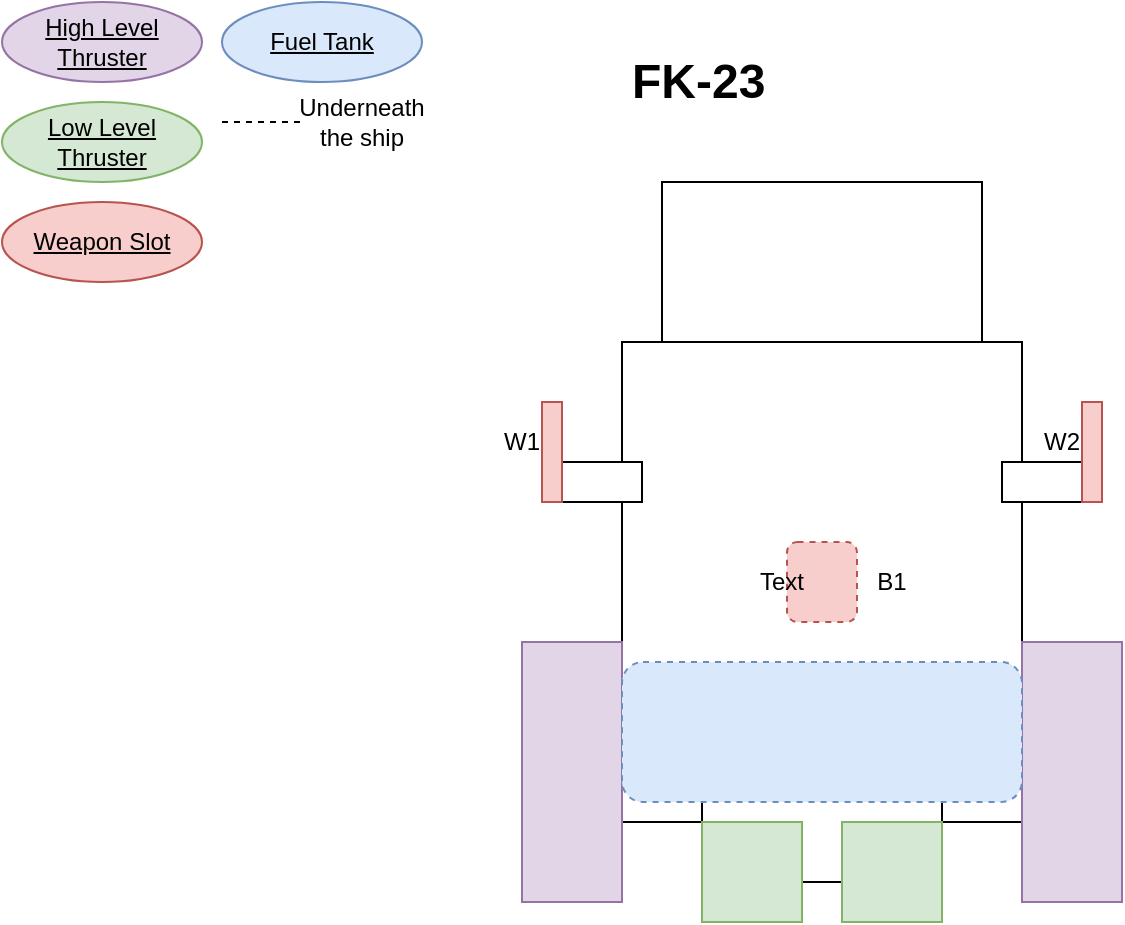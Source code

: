 <mxfile version="13.0.1" type="device"><diagram id="451QG2KkwpZAX9TyHS70" name="Page-1"><mxGraphModel dx="981" dy="526" grid="1" gridSize="10" guides="1" tooltips="1" connect="1" arrows="1" fold="1" page="1" pageScale="1" pageWidth="850" pageHeight="1100" math="0" shadow="0"><root><mxCell id="0"/><mxCell id="1" parent="0"/><mxCell id="BFOJLIZUagu-pFCMkl3w-1" value="" style="rounded=0;whiteSpace=wrap;html=1;" vertex="1" parent="1"><mxGeometry x="320" y="180" width="200" height="240" as="geometry"/></mxCell><mxCell id="BFOJLIZUagu-pFCMkl3w-2" value="" style="rounded=0;whiteSpace=wrap;html=1;fillColor=#e1d5e7;strokeColor=#9673a6;" vertex="1" parent="1"><mxGeometry x="270" y="330" width="50" height="130" as="geometry"/></mxCell><mxCell id="BFOJLIZUagu-pFCMkl3w-3" value="" style="rounded=0;whiteSpace=wrap;html=1;fillColor=#e1d5e7;strokeColor=#9673a6;" vertex="1" parent="1"><mxGeometry x="520" y="330" width="50" height="130" as="geometry"/></mxCell><mxCell id="BFOJLIZUagu-pFCMkl3w-4" value="" style="rounded=0;whiteSpace=wrap;html=1;" vertex="1" parent="1"><mxGeometry x="360" y="400" width="120" height="50" as="geometry"/></mxCell><mxCell id="BFOJLIZUagu-pFCMkl3w-6" value="" style="rounded=0;whiteSpace=wrap;html=1;fillColor=#d5e8d4;strokeColor=#82b366;" vertex="1" parent="1"><mxGeometry x="360" y="420" width="50" height="50" as="geometry"/></mxCell><mxCell id="BFOJLIZUagu-pFCMkl3w-7" value="" style="rounded=0;whiteSpace=wrap;html=1;fillColor=#d5e8d4;strokeColor=#82b366;" vertex="1" parent="1"><mxGeometry x="430" y="420" width="50" height="50" as="geometry"/></mxCell><mxCell id="BFOJLIZUagu-pFCMkl3w-14" value="High Level Thruster" style="ellipse;whiteSpace=wrap;html=1;align=center;fontStyle=4;fillColor=#e1d5e7;strokeColor=#9673a6;" vertex="1" parent="1"><mxGeometry x="10" y="10" width="100" height="40" as="geometry"/></mxCell><mxCell id="BFOJLIZUagu-pFCMkl3w-16" value="Low Level Thruster" style="ellipse;whiteSpace=wrap;html=1;align=center;fontStyle=4;fillColor=#d5e8d4;strokeColor=#82b366;" vertex="1" parent="1"><mxGeometry x="10" y="60" width="100" height="40" as="geometry"/></mxCell><mxCell id="BFOJLIZUagu-pFCMkl3w-17" value="Weapon Slot" style="ellipse;whiteSpace=wrap;html=1;align=center;fontStyle=4;fillColor=#f8cecc;strokeColor=#b85450;" vertex="1" parent="1"><mxGeometry x="10" y="110" width="100" height="40" as="geometry"/></mxCell><mxCell id="BFOJLIZUagu-pFCMkl3w-18" value="" style="rounded=0;whiteSpace=wrap;html=1;" vertex="1" parent="1"><mxGeometry x="280" y="240" width="50" height="20" as="geometry"/></mxCell><mxCell id="BFOJLIZUagu-pFCMkl3w-19" value="" style="rounded=0;whiteSpace=wrap;html=1;rotation=-90;fillColor=#f8cecc;strokeColor=#b85450;" vertex="1" parent="1"><mxGeometry x="260" y="230" width="50" height="10" as="geometry"/></mxCell><mxCell id="BFOJLIZUagu-pFCMkl3w-20" value="" style="rounded=0;whiteSpace=wrap;html=1;" vertex="1" parent="1"><mxGeometry x="510" y="240" width="50" height="20" as="geometry"/></mxCell><mxCell id="BFOJLIZUagu-pFCMkl3w-21" value="" style="rounded=0;whiteSpace=wrap;html=1;rotation=-90;fillColor=#f8cecc;strokeColor=#b85450;" vertex="1" parent="1"><mxGeometry x="530" y="230" width="50" height="10" as="geometry"/></mxCell><mxCell id="BFOJLIZUagu-pFCMkl3w-24" value="W1" style="text;html=1;strokeColor=none;fillColor=none;align=center;verticalAlign=middle;whiteSpace=wrap;rounded=0;" vertex="1" parent="1"><mxGeometry x="250" y="220" width="40" height="20" as="geometry"/></mxCell><mxCell id="BFOJLIZUagu-pFCMkl3w-25" value="W2" style="text;html=1;strokeColor=none;fillColor=none;align=center;verticalAlign=middle;whiteSpace=wrap;rounded=0;" vertex="1" parent="1"><mxGeometry x="520" y="220" width="40" height="20" as="geometry"/></mxCell><mxCell id="BFOJLIZUagu-pFCMkl3w-26" value="" style="rounded=1;whiteSpace=wrap;html=1;fillColor=#f8cecc;strokeColor=#b85450;dashed=1;" vertex="1" parent="1"><mxGeometry x="402.5" y="280" width="35" height="40" as="geometry"/></mxCell><mxCell id="BFOJLIZUagu-pFCMkl3w-27" value="B1" style="text;html=1;strokeColor=none;fillColor=none;align=center;verticalAlign=middle;whiteSpace=wrap;rounded=0;" vertex="1" parent="1"><mxGeometry x="435" y="290" width="40" height="20" as="geometry"/></mxCell><mxCell id="BFOJLIZUagu-pFCMkl3w-28" value="" style="rounded=1;whiteSpace=wrap;html=1;dashed=1;fillColor=#dae8fc;strokeColor=#6c8ebf;" vertex="1" parent="1"><mxGeometry x="320" y="340" width="200" height="70" as="geometry"/></mxCell><mxCell id="BFOJLIZUagu-pFCMkl3w-29" value="Fuel Tank" style="ellipse;whiteSpace=wrap;html=1;align=center;fontStyle=4;fillColor=#dae8fc;strokeColor=#6c8ebf;" vertex="1" parent="1"><mxGeometry x="120" y="10" width="100" height="40" as="geometry"/></mxCell><mxCell id="BFOJLIZUagu-pFCMkl3w-30" value="Text" style="text;html=1;strokeColor=none;fillColor=none;align=center;verticalAlign=middle;whiteSpace=wrap;rounded=0;dashed=1;" vertex="1" parent="1"><mxGeometry x="380" y="290" width="40" height="20" as="geometry"/></mxCell><mxCell id="BFOJLIZUagu-pFCMkl3w-31" value="&lt;h1&gt;FK-23&lt;/h1&gt;" style="text;html=1;strokeColor=none;fillColor=none;spacing=5;spacingTop=-20;whiteSpace=wrap;overflow=hidden;rounded=0;dashed=1;" vertex="1" parent="1"><mxGeometry x="320" y="30" width="190" height="40" as="geometry"/></mxCell><mxCell id="BFOJLIZUagu-pFCMkl3w-32" value="" style="rounded=0;whiteSpace=wrap;html=1;" vertex="1" parent="1"><mxGeometry x="340" y="100" width="160" height="80" as="geometry"/></mxCell><mxCell id="BFOJLIZUagu-pFCMkl3w-33" value="" style="endArrow=none;dashed=1;html=1;" edge="1" parent="1"><mxGeometry width="50" height="50" relative="1" as="geometry"><mxPoint x="120" y="70" as="sourcePoint"/><mxPoint x="160" y="70" as="targetPoint"/></mxGeometry></mxCell><mxCell id="BFOJLIZUagu-pFCMkl3w-34" value="Underneath the ship" style="text;html=1;strokeColor=none;fillColor=none;align=center;verticalAlign=middle;whiteSpace=wrap;rounded=0;" vertex="1" parent="1"><mxGeometry x="170" y="60" width="40" height="20" as="geometry"/></mxCell></root></mxGraphModel></diagram></mxfile>